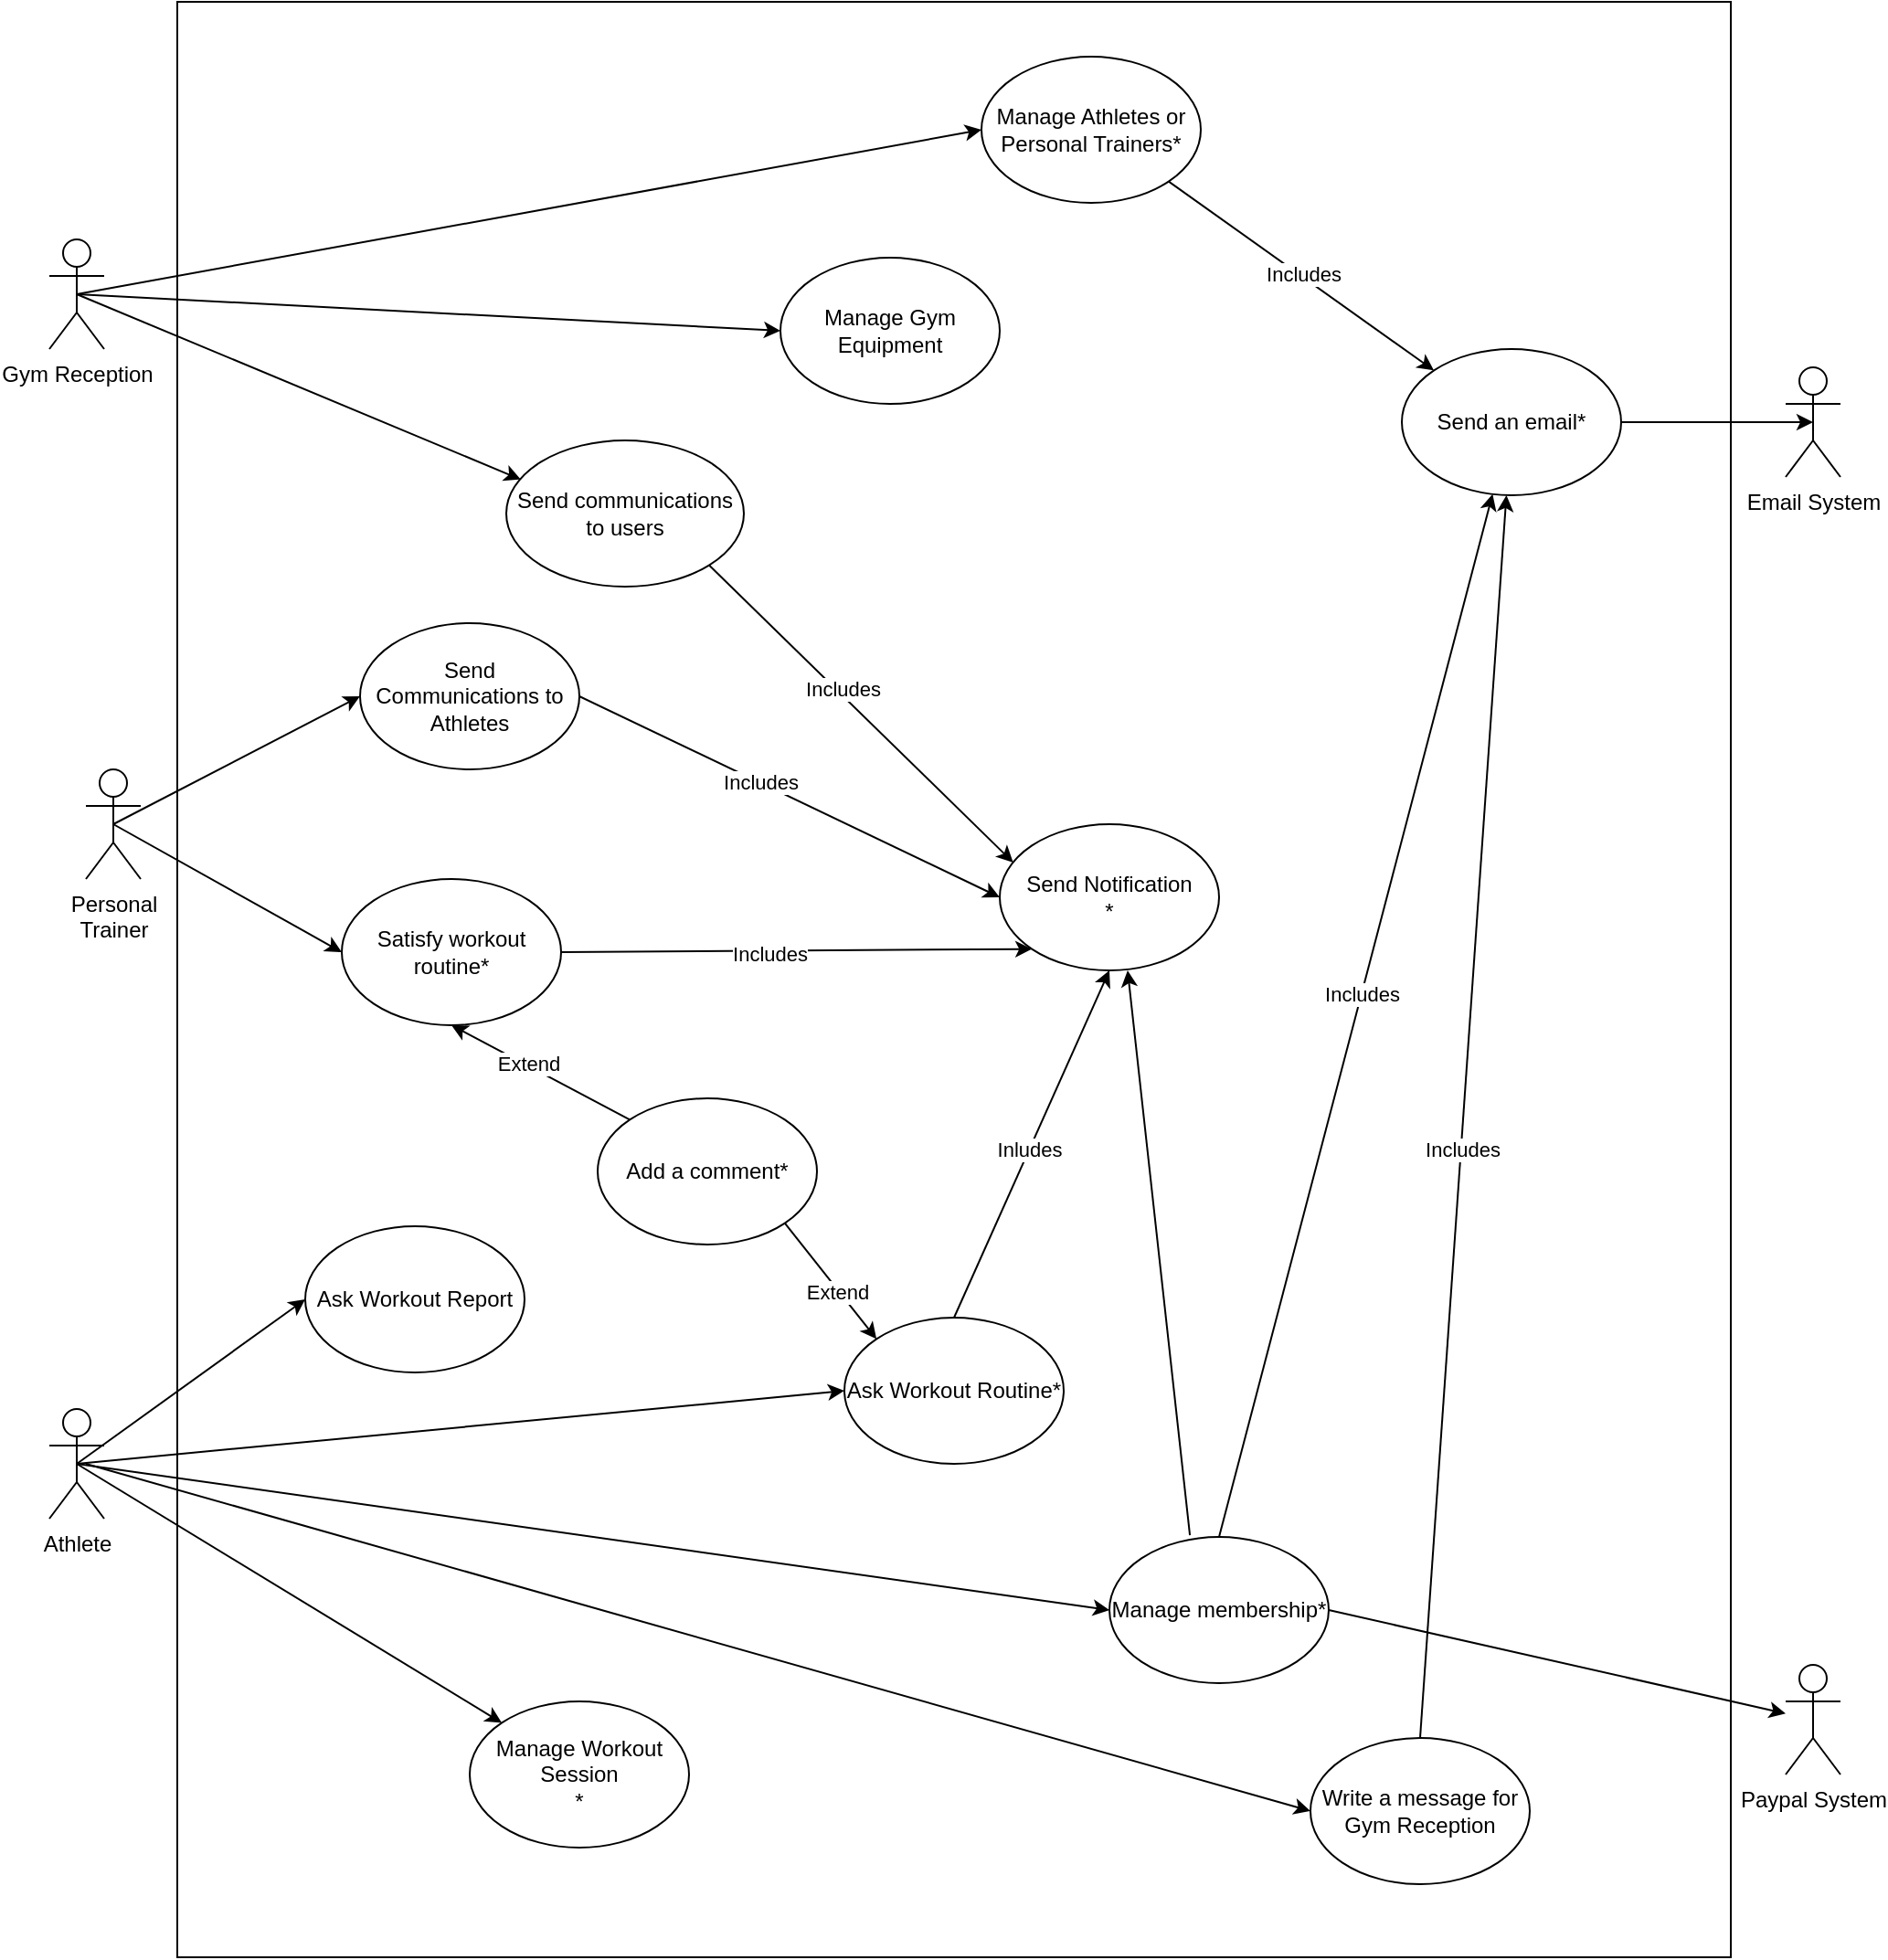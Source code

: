 <mxfile version="22.0.3" type="device">
  <diagram name="Pagina-1" id="2QWIL4vbvpltsjxMbXF1">
    <mxGraphModel dx="1195" dy="672" grid="1" gridSize="10" guides="1" tooltips="1" connect="1" arrows="1" fold="1" page="1" pageScale="1" pageWidth="1200" pageHeight="1920" math="0" shadow="0">
      <root>
        <mxCell id="0" />
        <mxCell id="1" parent="0" />
        <mxCell id="li3QjBNvHhRdPS1q4tIi-4" value="" style="whiteSpace=wrap;html=1;" parent="1" vertex="1">
          <mxGeometry x="160" y="20" width="850" height="1070" as="geometry" />
        </mxCell>
        <mxCell id="ZsmI9QigezWX8dCG7gWK-1" value="Gym Reception" style="shape=umlActor;verticalLabelPosition=bottom;verticalAlign=top;html=1;outlineConnect=0;" parent="1" vertex="1">
          <mxGeometry x="90" y="150" width="30" height="60" as="geometry" />
        </mxCell>
        <mxCell id="ZsmI9QigezWX8dCG7gWK-3" value="&lt;div&gt;Personal&lt;/div&gt;&lt;div&gt;Trainer&lt;/div&gt;" style="shape=umlActor;verticalLabelPosition=bottom;verticalAlign=top;html=1;outlineConnect=0;" parent="1" vertex="1">
          <mxGeometry x="110" y="440" width="30" height="60" as="geometry" />
        </mxCell>
        <mxCell id="ZsmI9QigezWX8dCG7gWK-11" value="" style="endArrow=classic;html=1;rounded=0;entryX=0;entryY=0.5;entryDx=0;entryDy=0;exitX=0.5;exitY=0.5;exitDx=0;exitDy=0;exitPerimeter=0;" parent="1" source="ZsmI9QigezWX8dCG7gWK-1" target="ZsmI9QigezWX8dCG7gWK-15" edge="1">
          <mxGeometry width="50" height="50" relative="1" as="geometry">
            <mxPoint x="130" y="180" as="sourcePoint" />
            <mxPoint x="100" y="30" as="targetPoint" />
          </mxGeometry>
        </mxCell>
        <mxCell id="ZsmI9QigezWX8dCG7gWK-15" value="Manage Athletes or Personal Trainers*" style="ellipse;whiteSpace=wrap;html=1;" parent="1" vertex="1">
          <mxGeometry x="600" y="50" width="120" height="80" as="geometry" />
        </mxCell>
        <mxCell id="ZsmI9QigezWX8dCG7gWK-16" value="" style="endArrow=classic;html=1;rounded=0;entryX=0;entryY=0.5;entryDx=0;entryDy=0;exitX=0.5;exitY=0.5;exitDx=0;exitDy=0;exitPerimeter=0;" parent="1" source="ZsmI9QigezWX8dCG7gWK-1" target="ZsmI9QigezWX8dCG7gWK-17" edge="1">
          <mxGeometry width="50" height="50" relative="1" as="geometry">
            <mxPoint x="340" y="225" as="sourcePoint" />
            <mxPoint x="340" y="285" as="targetPoint" />
          </mxGeometry>
        </mxCell>
        <mxCell id="ZsmI9QigezWX8dCG7gWK-17" value="Manage Gym Equipment" style="ellipse;whiteSpace=wrap;html=1;" parent="1" vertex="1">
          <mxGeometry x="490" y="160" width="120" height="80" as="geometry" />
        </mxCell>
        <mxCell id="ZsmI9QigezWX8dCG7gWK-26" value="" style="endArrow=classic;html=1;rounded=0;entryX=0.061;entryY=0.267;entryDx=0;entryDy=0;exitX=0.5;exitY=0.5;exitDx=0;exitDy=0;exitPerimeter=0;entryPerimeter=0;" parent="1" source="ZsmI9QigezWX8dCG7gWK-1" target="ZsmI9QigezWX8dCG7gWK-27" edge="1">
          <mxGeometry width="50" height="50" relative="1" as="geometry">
            <mxPoint x="125" y="270" as="sourcePoint" />
            <mxPoint x="125" y="330" as="targetPoint" />
          </mxGeometry>
        </mxCell>
        <mxCell id="ZsmI9QigezWX8dCG7gWK-27" value="Send communications to users" style="ellipse;whiteSpace=wrap;html=1;" parent="1" vertex="1">
          <mxGeometry x="340" y="260" width="130" height="80" as="geometry" />
        </mxCell>
        <mxCell id="ZsmI9QigezWX8dCG7gWK-36" value="" style="endArrow=classic;html=1;rounded=0;entryX=0.061;entryY=0.261;entryDx=0;entryDy=0;exitX=1;exitY=1;exitDx=0;exitDy=0;entryPerimeter=0;" parent="1" source="ZsmI9QigezWX8dCG7gWK-27" target="ZsmI9QigezWX8dCG7gWK-38" edge="1">
          <mxGeometry width="50" height="50" relative="1" as="geometry">
            <mxPoint x="340" y="240" as="sourcePoint" />
            <mxPoint x="110" y="420" as="targetPoint" />
          </mxGeometry>
        </mxCell>
        <mxCell id="0TlIAITgFYSvsWZ4AOSC-6" value="Includes" style="edgeLabel;html=1;align=center;verticalAlign=middle;resizable=0;points=[];" parent="ZsmI9QigezWX8dCG7gWK-36" vertex="1" connectable="0">
          <mxGeometry x="-0.145" y="3" relative="1" as="geometry">
            <mxPoint as="offset" />
          </mxGeometry>
        </mxCell>
        <mxCell id="ZsmI9QigezWX8dCG7gWK-38" value="&lt;div&gt;Send Notification&lt;/div&gt;*" style="ellipse;whiteSpace=wrap;html=1;" parent="1" vertex="1">
          <mxGeometry x="610" y="470" width="120" height="80" as="geometry" />
        </mxCell>
        <mxCell id="ZsmI9QigezWX8dCG7gWK-59" value="&lt;div&gt;Manage Workout Session&lt;/div&gt;*" style="ellipse;whiteSpace=wrap;html=1;" parent="1" vertex="1">
          <mxGeometry x="320" y="950" width="120" height="80" as="geometry" />
        </mxCell>
        <mxCell id="ZsmI9QigezWX8dCG7gWK-60" value="" style="endArrow=classic;html=1;rounded=0;entryX=0;entryY=0.5;entryDx=0;entryDy=0;" parent="1" target="ZsmI9QigezWX8dCG7gWK-69" edge="1">
          <mxGeometry width="50" height="50" relative="1" as="geometry">
            <mxPoint x="110" y="820" as="sourcePoint" />
            <mxPoint x="704.48" y="790.0" as="targetPoint" />
          </mxGeometry>
        </mxCell>
        <mxCell id="ZsmI9QigezWX8dCG7gWK-63" value="" style="endArrow=classic;html=1;rounded=0;entryX=0;entryY=0;entryDx=0;entryDy=0;exitX=0.5;exitY=0.5;exitDx=0;exitDy=0;exitPerimeter=0;" parent="1" source="ZsmI9QigezWX8dCG7gWK-68" target="ZsmI9QigezWX8dCG7gWK-59" edge="1">
          <mxGeometry width="50" height="50" relative="1" as="geometry">
            <mxPoint x="125" y="983.52" as="sourcePoint" />
            <mxPoint x="315" y="1163.52" as="targetPoint" />
          </mxGeometry>
        </mxCell>
        <mxCell id="ZsmI9QigezWX8dCG7gWK-68" value="Athlete" style="shape=umlActor;verticalLabelPosition=bottom;verticalAlign=top;html=1;outlineConnect=0;" parent="1" vertex="1">
          <mxGeometry x="90" y="790" width="30" height="60" as="geometry" />
        </mxCell>
        <mxCell id="ZsmI9QigezWX8dCG7gWK-69" value="&lt;div&gt;Write a message for Gym Reception&lt;/div&gt;" style="ellipse;whiteSpace=wrap;html=1;" parent="1" vertex="1">
          <mxGeometry x="780" y="970" width="120" height="80" as="geometry" />
        </mxCell>
        <mxCell id="ZsmI9QigezWX8dCG7gWK-95" value="" style="endArrow=classic;html=1;rounded=0;entryX=0;entryY=0.5;entryDx=0;entryDy=0;exitX=0.5;exitY=0.5;exitDx=0;exitDy=0;exitPerimeter=0;" parent="1" source="ZsmI9QigezWX8dCG7gWK-68" target="ZsmI9QigezWX8dCG7gWK-96" edge="1">
          <mxGeometry width="50" height="50" relative="1" as="geometry">
            <mxPoint x="110" y="983.52" as="sourcePoint" />
            <mxPoint x="315.0" y="893.52" as="targetPoint" />
          </mxGeometry>
        </mxCell>
        <mxCell id="ZsmI9QigezWX8dCG7gWK-96" value="Ask Workout Report" style="ellipse;whiteSpace=wrap;html=1;" parent="1" vertex="1">
          <mxGeometry x="230" y="690" width="120" height="80" as="geometry" />
        </mxCell>
        <mxCell id="ZsmI9QigezWX8dCG7gWK-115" value="Send an email*" style="ellipse;whiteSpace=wrap;html=1;" parent="1" vertex="1">
          <mxGeometry x="830" y="210" width="120" height="80" as="geometry" />
        </mxCell>
        <mxCell id="kKpxBKTfGCmxrDNPB5GM-4" value="" style="endArrow=classic;html=1;rounded=0;exitX=1;exitY=0.5;exitDx=0;exitDy=0;entryX=0.5;entryY=0.5;entryDx=0;entryDy=0;entryPerimeter=0;" parent="1" source="ZsmI9QigezWX8dCG7gWK-115" target="kKpxBKTfGCmxrDNPB5GM-6" edge="1">
          <mxGeometry width="50" height="50" relative="1" as="geometry">
            <mxPoint x="512" y="248" as="sourcePoint" />
            <mxPoint x="1340" y="230" as="targetPoint" />
          </mxGeometry>
        </mxCell>
        <mxCell id="kKpxBKTfGCmxrDNPB5GM-6" value="Email System" style="shape=umlActor;verticalLabelPosition=bottom;verticalAlign=top;html=1;outlineConnect=0;" parent="1" vertex="1">
          <mxGeometry x="1040" y="220" width="30" height="60" as="geometry" />
        </mxCell>
        <mxCell id="kKpxBKTfGCmxrDNPB5GM-7" value="&lt;div&gt;Paypal System&lt;/div&gt;" style="shape=umlActor;verticalLabelPosition=bottom;verticalAlign=top;html=1;outlineConnect=0;" parent="1" vertex="1">
          <mxGeometry x="1040" y="930" width="30" height="60" as="geometry" />
        </mxCell>
        <mxCell id="kKpxBKTfGCmxrDNPB5GM-10" value="Ask Workout Routine*" style="ellipse;whiteSpace=wrap;html=1;" parent="1" vertex="1">
          <mxGeometry x="525" y="740" width="120" height="80" as="geometry" />
        </mxCell>
        <mxCell id="kKpxBKTfGCmxrDNPB5GM-11" value="" style="endArrow=classic;html=1;rounded=0;entryX=0;entryY=0.5;entryDx=0;entryDy=0;exitX=0.5;exitY=0.5;exitDx=0;exitDy=0;exitPerimeter=0;" parent="1" source="ZsmI9QigezWX8dCG7gWK-68" target="kKpxBKTfGCmxrDNPB5GM-12" edge="1">
          <mxGeometry width="50" height="50" relative="1" as="geometry">
            <mxPoint x="220.0" y="971.52" as="sourcePoint" />
            <mxPoint x="585.0" y="993.52" as="targetPoint" />
          </mxGeometry>
        </mxCell>
        <mxCell id="ju1kLon3jipqP0HEvTx8-1" style="rounded=0;orthogonalLoop=1;jettySize=auto;html=1;exitX=0.5;exitY=0;exitDx=0;exitDy=0;" parent="1" source="kKpxBKTfGCmxrDNPB5GM-12" target="ZsmI9QigezWX8dCG7gWK-115" edge="1">
          <mxGeometry relative="1" as="geometry" />
        </mxCell>
        <mxCell id="ju1kLon3jipqP0HEvTx8-3" value="Includes" style="edgeLabel;html=1;align=center;verticalAlign=middle;resizable=0;points=[];" parent="ju1kLon3jipqP0HEvTx8-1" vertex="1" connectable="0">
          <mxGeometry x="0.041" relative="1" as="geometry">
            <mxPoint as="offset" />
          </mxGeometry>
        </mxCell>
        <mxCell id="kKpxBKTfGCmxrDNPB5GM-12" value="Manage membership*" style="ellipse;whiteSpace=wrap;html=1;" parent="1" vertex="1">
          <mxGeometry x="670" y="860" width="120" height="80" as="geometry" />
        </mxCell>
        <mxCell id="kKpxBKTfGCmxrDNPB5GM-13" value="" style="endArrow=classic;html=1;rounded=0;exitX=1;exitY=0.5;exitDx=0;exitDy=0;" parent="1" source="kKpxBKTfGCmxrDNPB5GM-12" target="kKpxBKTfGCmxrDNPB5GM-7" edge="1">
          <mxGeometry width="50" height="50" relative="1" as="geometry">
            <mxPoint x="612.426" y="1010.236" as="sourcePoint" />
            <mxPoint x="1325" y="833.52" as="targetPoint" />
          </mxGeometry>
        </mxCell>
        <mxCell id="kKpxBKTfGCmxrDNPB5GM-15" value="" style="endArrow=classic;html=1;rounded=0;entryX=0.5;entryY=1;entryDx=0;entryDy=0;exitX=0.5;exitY=0;exitDx=0;exitDy=0;" parent="1" source="kKpxBKTfGCmxrDNPB5GM-10" target="ZsmI9QigezWX8dCG7gWK-38" edge="1">
          <mxGeometry width="50" height="50" relative="1" as="geometry">
            <mxPoint x="790" y="530" as="sourcePoint" />
            <mxPoint x="848" y="468" as="targetPoint" />
          </mxGeometry>
        </mxCell>
        <mxCell id="0TlIAITgFYSvsWZ4AOSC-1" value="&lt;div&gt;Inludes&lt;/div&gt;" style="edgeLabel;html=1;align=center;verticalAlign=middle;resizable=0;points=[];" parent="kKpxBKTfGCmxrDNPB5GM-15" vertex="1" connectable="0">
          <mxGeometry x="-0.031" relative="1" as="geometry">
            <mxPoint as="offset" />
          </mxGeometry>
        </mxCell>
        <mxCell id="li3QjBNvHhRdPS1q4tIi-1" value="" style="endArrow=classic;html=1;rounded=0;exitX=0.5;exitY=0.5;exitDx=0;exitDy=0;exitPerimeter=0;entryX=0;entryY=0.5;entryDx=0;entryDy=0;" parent="1" source="ZsmI9QigezWX8dCG7gWK-68" target="kKpxBKTfGCmxrDNPB5GM-10" edge="1">
          <mxGeometry width="50" height="50" relative="1" as="geometry">
            <mxPoint x="750" y="943.52" as="sourcePoint" />
            <mxPoint x="800" y="893.52" as="targetPoint" />
          </mxGeometry>
        </mxCell>
        <mxCell id="li3QjBNvHhRdPS1q4tIi-5" value="Satisfy workout routine*" style="ellipse;whiteSpace=wrap;html=1;" parent="1" vertex="1">
          <mxGeometry x="250" y="500" width="120" height="80" as="geometry" />
        </mxCell>
        <mxCell id="li3QjBNvHhRdPS1q4tIi-6" value="" style="endArrow=classic;html=1;rounded=0;entryX=0;entryY=0.5;entryDx=0;entryDy=0;exitX=0.5;exitY=0.5;exitDx=0;exitDy=0;exitPerimeter=0;" parent="1" source="ZsmI9QigezWX8dCG7gWK-3" target="li3QjBNvHhRdPS1q4tIi-5" edge="1">
          <mxGeometry width="50" height="50" relative="1" as="geometry">
            <mxPoint x="550" y="630" as="sourcePoint" />
            <mxPoint x="600" y="580" as="targetPoint" />
          </mxGeometry>
        </mxCell>
        <mxCell id="li3QjBNvHhRdPS1q4tIi-7" value="" style="endArrow=classic;html=1;rounded=0;exitX=1;exitY=0.5;exitDx=0;exitDy=0;entryX=0;entryY=1;entryDx=0;entryDy=0;" parent="1" source="li3QjBNvHhRdPS1q4tIi-5" target="ZsmI9QigezWX8dCG7gWK-38" edge="1">
          <mxGeometry width="50" height="50" relative="1" as="geometry">
            <mxPoint x="550" y="630" as="sourcePoint" />
            <mxPoint x="600" y="580" as="targetPoint" />
          </mxGeometry>
        </mxCell>
        <mxCell id="0TlIAITgFYSvsWZ4AOSC-11" value="Includes" style="edgeLabel;html=1;align=center;verticalAlign=middle;resizable=0;points=[];" parent="li3QjBNvHhRdPS1q4tIi-7" vertex="1" connectable="0">
          <mxGeometry x="-0.116" y="-2" relative="1" as="geometry">
            <mxPoint as="offset" />
          </mxGeometry>
        </mxCell>
        <mxCell id="li3QjBNvHhRdPS1q4tIi-10" value="Add a comment*" style="ellipse;whiteSpace=wrap;html=1;" parent="1" vertex="1">
          <mxGeometry x="390" y="620" width="120" height="80" as="geometry" />
        </mxCell>
        <mxCell id="li3QjBNvHhRdPS1q4tIi-11" value="" style="endArrow=classic;html=1;rounded=0;exitX=0;exitY=0;exitDx=0;exitDy=0;entryX=0.5;entryY=1;entryDx=0;entryDy=0;" parent="1" source="li3QjBNvHhRdPS1q4tIi-10" target="li3QjBNvHhRdPS1q4tIi-5" edge="1">
          <mxGeometry width="50" height="50" relative="1" as="geometry">
            <mxPoint x="530" y="610" as="sourcePoint" />
            <mxPoint x="580" y="560" as="targetPoint" />
          </mxGeometry>
        </mxCell>
        <mxCell id="0TlIAITgFYSvsWZ4AOSC-2" value="&lt;div&gt;Extend&lt;/div&gt;" style="edgeLabel;html=1;align=center;verticalAlign=middle;resizable=0;points=[];" parent="li3QjBNvHhRdPS1q4tIi-11" vertex="1" connectable="0">
          <mxGeometry x="0.148" y="-1" relative="1" as="geometry">
            <mxPoint as="offset" />
          </mxGeometry>
        </mxCell>
        <mxCell id="li3QjBNvHhRdPS1q4tIi-14" value="Send Communications to Athletes" style="ellipse;whiteSpace=wrap;html=1;" parent="1" vertex="1">
          <mxGeometry x="260" y="360" width="120" height="80" as="geometry" />
        </mxCell>
        <mxCell id="li3QjBNvHhRdPS1q4tIi-15" value="" style="endArrow=classic;html=1;rounded=0;entryX=0;entryY=0.5;entryDx=0;entryDy=0;exitX=0.5;exitY=0.5;exitDx=0;exitDy=0;exitPerimeter=0;" parent="1" source="ZsmI9QigezWX8dCG7gWK-3" target="li3QjBNvHhRdPS1q4tIi-14" edge="1">
          <mxGeometry width="50" height="50" relative="1" as="geometry">
            <mxPoint x="135" y="480.0" as="sourcePoint" />
            <mxPoint x="260" y="410" as="targetPoint" />
          </mxGeometry>
        </mxCell>
        <mxCell id="li3QjBNvHhRdPS1q4tIi-17" value="" style="endArrow=classic;html=1;rounded=0;exitX=1;exitY=1;exitDx=0;exitDy=0;entryX=0;entryY=0;entryDx=0;entryDy=0;" parent="1" source="ZsmI9QigezWX8dCG7gWK-15" target="ZsmI9QigezWX8dCG7gWK-115" edge="1">
          <mxGeometry width="50" height="50" relative="1" as="geometry">
            <mxPoint x="530" y="180" as="sourcePoint" />
            <mxPoint x="580" y="130" as="targetPoint" />
          </mxGeometry>
        </mxCell>
        <mxCell id="0TlIAITgFYSvsWZ4AOSC-10" value="Includes" style="edgeLabel;html=1;align=center;verticalAlign=middle;resizable=0;points=[];" parent="li3QjBNvHhRdPS1q4tIi-17" vertex="1" connectable="0">
          <mxGeometry x="-0.003" y="1" relative="1" as="geometry">
            <mxPoint as="offset" />
          </mxGeometry>
        </mxCell>
        <mxCell id="li3QjBNvHhRdPS1q4tIi-19" value="" style="endArrow=classic;html=1;rounded=0;exitX=0.5;exitY=0;exitDx=0;exitDy=0;" parent="1" source="ZsmI9QigezWX8dCG7gWK-69" target="ZsmI9QigezWX8dCG7gWK-115" edge="1">
          <mxGeometry width="50" height="50" relative="1" as="geometry">
            <mxPoint x="1030" y="390.0" as="sourcePoint" />
            <mxPoint x="840" y="550" as="targetPoint" />
          </mxGeometry>
        </mxCell>
        <mxCell id="0TlIAITgFYSvsWZ4AOSC-15" value="&lt;div&gt;&lt;br&gt;&lt;/div&gt;&lt;div&gt;&lt;br&gt;&lt;/div&gt;" style="edgeLabel;html=1;align=center;verticalAlign=middle;resizable=0;points=[];" parent="li3QjBNvHhRdPS1q4tIi-19" vertex="1" connectable="0">
          <mxGeometry x="0.102" y="2" relative="1" as="geometry">
            <mxPoint as="offset" />
          </mxGeometry>
        </mxCell>
        <mxCell id="0TlIAITgFYSvsWZ4AOSC-16" value="Includes" style="edgeLabel;html=1;align=center;verticalAlign=middle;resizable=0;points=[];" parent="li3QjBNvHhRdPS1q4tIi-19" vertex="1" connectable="0">
          <mxGeometry x="-0.053" relative="1" as="geometry">
            <mxPoint as="offset" />
          </mxGeometry>
        </mxCell>
        <mxCell id="0TlIAITgFYSvsWZ4AOSC-3" value="" style="endArrow=classic;html=1;rounded=0;entryX=0;entryY=0.5;entryDx=0;entryDy=0;exitX=1;exitY=0.5;exitDx=0;exitDy=0;" parent="1" source="li3QjBNvHhRdPS1q4tIi-14" target="ZsmI9QigezWX8dCG7gWK-38" edge="1">
          <mxGeometry width="50" height="50" relative="1" as="geometry">
            <mxPoint x="392" y="378" as="sourcePoint" />
            <mxPoint x="747" y="521" as="targetPoint" />
          </mxGeometry>
        </mxCell>
        <mxCell id="0TlIAITgFYSvsWZ4AOSC-5" value="Includes" style="edgeLabel;html=1;align=center;verticalAlign=middle;resizable=0;points=[];" parent="0TlIAITgFYSvsWZ4AOSC-3" vertex="1" connectable="0">
          <mxGeometry x="-0.14" relative="1" as="geometry">
            <mxPoint as="offset" />
          </mxGeometry>
        </mxCell>
        <mxCell id="0TlIAITgFYSvsWZ4AOSC-13" value="" style="endArrow=classic;html=1;rounded=0;exitX=1;exitY=1;exitDx=0;exitDy=0;entryX=0;entryY=0;entryDx=0;entryDy=0;" parent="1" source="li3QjBNvHhRdPS1q4tIi-10" target="kKpxBKTfGCmxrDNPB5GM-10" edge="1">
          <mxGeometry width="50" height="50" relative="1" as="geometry">
            <mxPoint x="398" y="622" as="sourcePoint" />
            <mxPoint x="320" y="590" as="targetPoint" />
          </mxGeometry>
        </mxCell>
        <mxCell id="0TlIAITgFYSvsWZ4AOSC-14" value="&lt;div&gt;Extend&lt;/div&gt;" style="edgeLabel;html=1;align=center;verticalAlign=middle;resizable=0;points=[];" parent="0TlIAITgFYSvsWZ4AOSC-13" vertex="1" connectable="0">
          <mxGeometry x="0.148" y="-1" relative="1" as="geometry">
            <mxPoint as="offset" />
          </mxGeometry>
        </mxCell>
        <mxCell id="YWNCVpkiyymsSzUJ6Yuc-1" value="" style="endArrow=classic;html=1;rounded=0;exitX=0.367;exitY=-0.012;exitDx=0;exitDy=0;exitPerimeter=0;entryX=0.583;entryY=1;entryDx=0;entryDy=0;entryPerimeter=0;" parent="1" source="kKpxBKTfGCmxrDNPB5GM-12" target="ZsmI9QigezWX8dCG7gWK-38" edge="1">
          <mxGeometry width="50" height="50" relative="1" as="geometry">
            <mxPoint x="570" y="680" as="sourcePoint" />
            <mxPoint x="620" y="630" as="targetPoint" />
          </mxGeometry>
        </mxCell>
      </root>
    </mxGraphModel>
  </diagram>
</mxfile>
